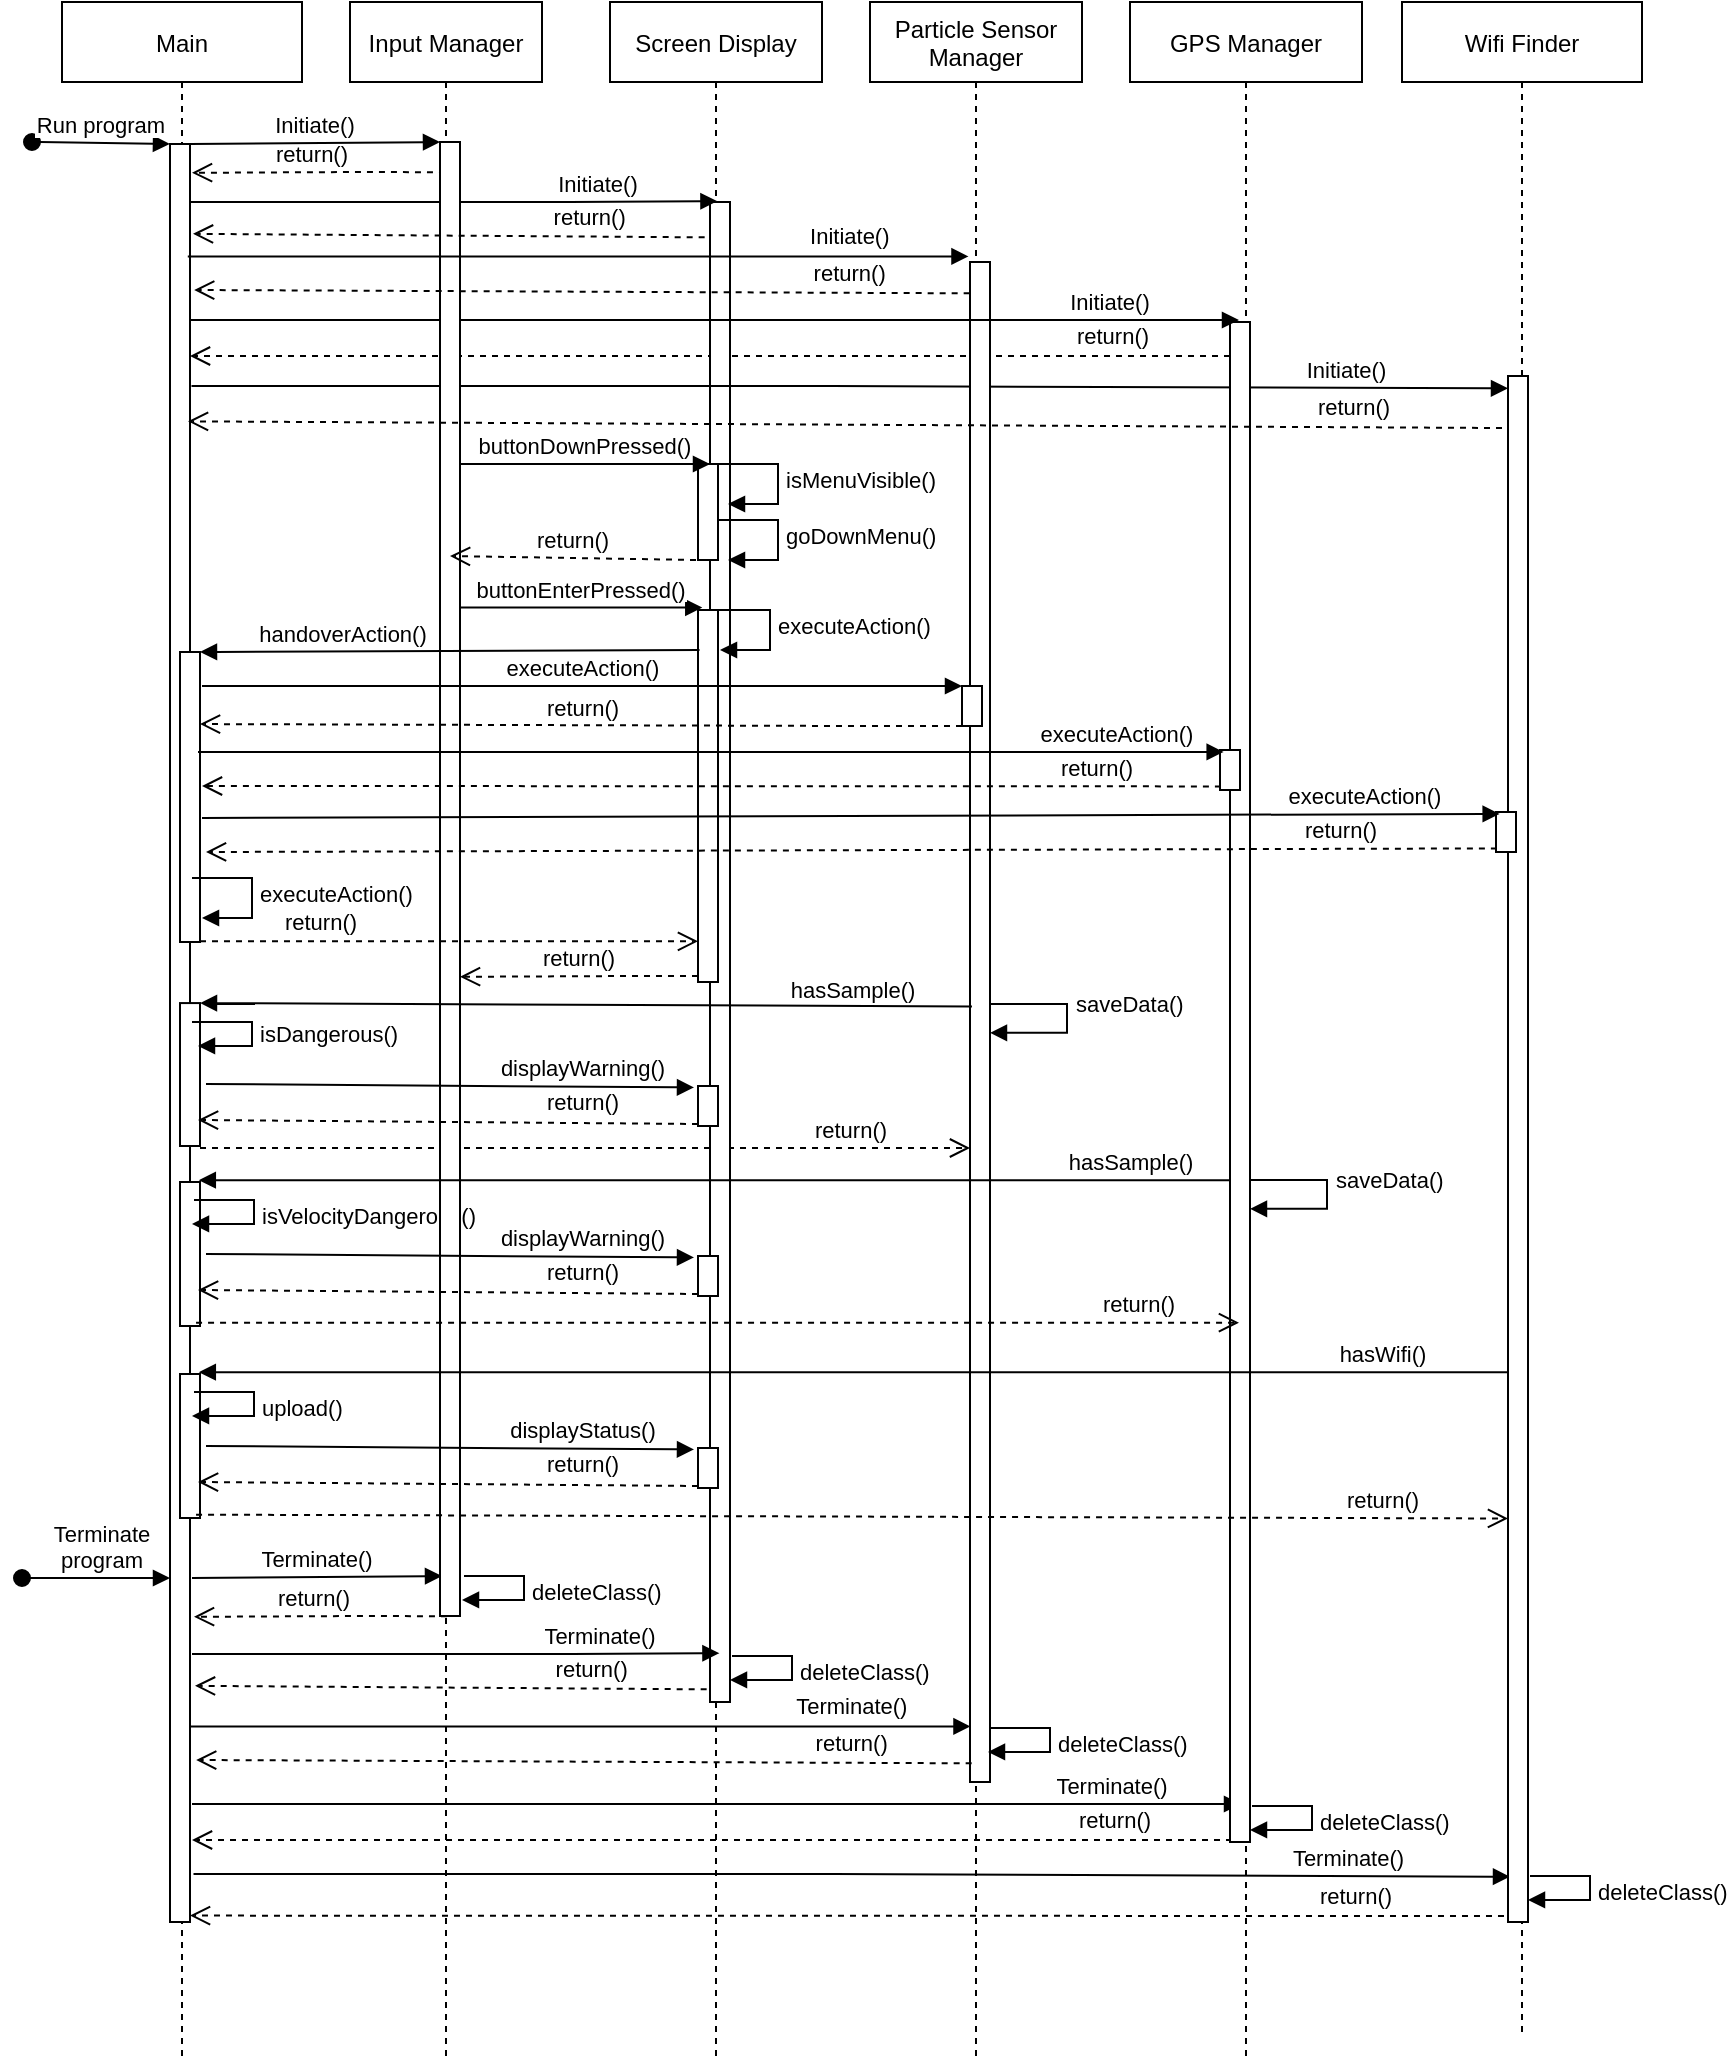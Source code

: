 <mxfile version="16.4.6" type="github">
  <diagram id="kgpKYQtTHZ0yAKxKKP6v" name="Page-1">
    <mxGraphModel dx="997" dy="683" grid="1" gridSize="10" guides="1" tooltips="1" connect="1" arrows="1" fold="1" page="1" pageScale="1" pageWidth="850" pageHeight="1100" math="0" shadow="0">
      <root>
        <mxCell id="0" />
        <mxCell id="1" parent="0" />
        <mxCell id="3nuBFxr9cyL0pnOWT2aG-1" value="Main" style="shape=umlLifeline;perimeter=lifelinePerimeter;container=1;collapsible=0;recursiveResize=0;rounded=0;shadow=0;strokeWidth=1;" parent="1" vertex="1">
          <mxGeometry x="40" y="33" width="120" height="1027" as="geometry" />
        </mxCell>
        <mxCell id="3nuBFxr9cyL0pnOWT2aG-2" value="" style="points=[];perimeter=orthogonalPerimeter;rounded=0;shadow=0;strokeWidth=1;" parent="3nuBFxr9cyL0pnOWT2aG-1" vertex="1">
          <mxGeometry x="54" y="71" width="10" height="889" as="geometry" />
        </mxCell>
        <mxCell id="3nuBFxr9cyL0pnOWT2aG-3" value="Run program" style="verticalAlign=bottom;startArrow=oval;endArrow=block;startSize=8;shadow=0;strokeWidth=1;" parent="3nuBFxr9cyL0pnOWT2aG-1" target="3nuBFxr9cyL0pnOWT2aG-2" edge="1">
          <mxGeometry relative="1" as="geometry">
            <mxPoint x="-15" y="70" as="sourcePoint" />
          </mxGeometry>
        </mxCell>
        <mxCell id="3QzUX1BSIkMpHnEPLkSG-31" value="" style="html=1;points=[];perimeter=orthogonalPerimeter;" vertex="1" parent="3nuBFxr9cyL0pnOWT2aG-1">
          <mxGeometry x="59" y="325" width="10" height="145" as="geometry" />
        </mxCell>
        <mxCell id="3QzUX1BSIkMpHnEPLkSG-34" value="" style="html=1;points=[];perimeter=orthogonalPerimeter;" vertex="1" parent="3nuBFxr9cyL0pnOWT2aG-1">
          <mxGeometry x="59" y="500.54" width="10" height="71.46" as="geometry" />
        </mxCell>
        <mxCell id="3QzUX1BSIkMpHnEPLkSG-39" value="" style="html=1;points=[];perimeter=orthogonalPerimeter;" vertex="1" parent="3nuBFxr9cyL0pnOWT2aG-1">
          <mxGeometry x="59" y="590" width="10" height="72" as="geometry" />
        </mxCell>
        <mxCell id="3QzUX1BSIkMpHnEPLkSG-53" value="isDangerous()" style="edgeStyle=orthogonalEdgeStyle;html=1;align=left;spacingLeft=2;endArrow=block;rounded=0;entryX=0.9;entryY=0.3;entryDx=0;entryDy=0;entryPerimeter=0;" edge="1" parent="3nuBFxr9cyL0pnOWT2aG-1" target="3QzUX1BSIkMpHnEPLkSG-34">
          <mxGeometry x="0.04" relative="1" as="geometry">
            <mxPoint x="65" y="510" as="sourcePoint" />
            <Array as="points">
              <mxPoint x="95" y="510" />
              <mxPoint x="95" y="522" />
            </Array>
            <mxPoint x="70" y="530" as="targetPoint" />
            <mxPoint as="offset" />
          </mxGeometry>
        </mxCell>
        <mxCell id="3QzUX1BSIkMpHnEPLkSG-57" value="isVelocityDangerous()" style="edgeStyle=orthogonalEdgeStyle;html=1;align=left;spacingLeft=2;endArrow=block;rounded=0;entryX=0.9;entryY=0.3;entryDx=0;entryDy=0;entryPerimeter=0;" edge="1" parent="3nuBFxr9cyL0pnOWT2aG-1">
          <mxGeometry x="0.04" relative="1" as="geometry">
            <mxPoint x="66" y="599" as="sourcePoint" />
            <Array as="points">
              <mxPoint x="96" y="599" />
              <mxPoint x="96" y="611" />
            </Array>
            <mxPoint x="65" y="610.978" as="targetPoint" />
            <mxPoint as="offset" />
          </mxGeometry>
        </mxCell>
        <mxCell id="3QzUX1BSIkMpHnEPLkSG-63" value="executeAction()" style="edgeStyle=orthogonalEdgeStyle;html=1;align=left;spacingLeft=2;endArrow=block;rounded=0;entryX=1;entryY=0;" edge="1" parent="3nuBFxr9cyL0pnOWT2aG-1">
          <mxGeometry relative="1" as="geometry">
            <mxPoint x="65" y="438" as="sourcePoint" />
            <Array as="points">
              <mxPoint x="95" y="438" />
            </Array>
            <mxPoint x="70" y="458" as="targetPoint" />
          </mxGeometry>
        </mxCell>
        <mxCell id="3QzUX1BSIkMpHnEPLkSG-92" value="Terminate&#xa;program" style="verticalAlign=bottom;startArrow=oval;endArrow=block;startSize=8;shadow=0;strokeWidth=1;" edge="1" parent="3nuBFxr9cyL0pnOWT2aG-1">
          <mxGeometry x="0.081" relative="1" as="geometry">
            <mxPoint x="-20" y="788" as="sourcePoint" />
            <mxPoint x="54" y="788" as="targetPoint" />
            <mxPoint as="offset" />
          </mxGeometry>
        </mxCell>
        <mxCell id="3nuBFxr9cyL0pnOWT2aG-5" value="Input Manager" style="shape=umlLifeline;perimeter=lifelinePerimeter;container=1;collapsible=0;recursiveResize=0;rounded=0;shadow=0;strokeWidth=1;" parent="1" vertex="1">
          <mxGeometry x="184" y="33" width="96" height="1027" as="geometry" />
        </mxCell>
        <mxCell id="3QzUX1BSIkMpHnEPLkSG-41" value="return()" style="verticalAlign=bottom;endArrow=open;dashed=1;endSize=8;shadow=0;strokeWidth=1;exitX=0.148;exitY=0.023;exitDx=0;exitDy=0;exitPerimeter=0;" edge="1" parent="3nuBFxr9cyL0pnOWT2aG-5">
          <mxGeometry x="0.051" relative="1" as="geometry">
            <mxPoint x="-79" y="85.4" as="targetPoint" />
            <mxPoint x="47.48" y="85.12" as="sourcePoint" />
            <Array as="points">
              <mxPoint x="6" y="85" />
            </Array>
            <mxPoint as="offset" />
          </mxGeometry>
        </mxCell>
        <mxCell id="3QzUX1BSIkMpHnEPLkSG-44" value="return()" style="verticalAlign=bottom;endArrow=open;dashed=1;endSize=8;shadow=0;strokeWidth=1;entryX=1.15;entryY=0.093;entryDx=0;entryDy=0;entryPerimeter=0;" edge="1" parent="3nuBFxr9cyL0pnOWT2aG-5">
          <mxGeometry x="-0.775" y="-1" relative="1" as="geometry">
            <mxPoint x="-80.0" y="177" as="targetPoint" />
            <mxPoint x="440" y="177" as="sourcePoint" />
            <Array as="points" />
            <mxPoint as="offset" />
          </mxGeometry>
        </mxCell>
        <mxCell id="3QzUX1BSIkMpHnEPLkSG-36" value="return()" style="html=1;verticalAlign=bottom;endArrow=open;dashed=1;endSize=8;exitX=1;exitY=0.95;rounded=0;" edge="1" parent="3nuBFxr9cyL0pnOWT2aG-5">
          <mxGeometry x="0.688" relative="1" as="geometry">
            <mxPoint x="310" y="572.997" as="targetPoint" />
            <mxPoint x="-75.0" y="572.997" as="sourcePoint" />
            <mxPoint as="offset" />
          </mxGeometry>
        </mxCell>
        <mxCell id="3QzUX1BSIkMpHnEPLkSG-93" value="deleteClass()" style="edgeStyle=orthogonalEdgeStyle;html=1;align=left;spacingLeft=2;endArrow=block;rounded=0;entryX=0.9;entryY=0.3;entryDx=0;entryDy=0;entryPerimeter=0;" edge="1" parent="3nuBFxr9cyL0pnOWT2aG-5">
          <mxGeometry x="0.04" relative="1" as="geometry">
            <mxPoint x="57" y="787" as="sourcePoint" />
            <Array as="points">
              <mxPoint x="87" y="787" />
              <mxPoint x="87" y="799" />
            </Array>
            <mxPoint x="56" y="798.978" as="targetPoint" />
            <mxPoint as="offset" />
          </mxGeometry>
        </mxCell>
        <mxCell id="3QzUX1BSIkMpHnEPLkSG-81" value="return()" style="verticalAlign=bottom;endArrow=open;dashed=1;endSize=8;shadow=0;strokeWidth=1;exitX=0.148;exitY=0.023;exitDx=0;exitDy=0;exitPerimeter=0;" edge="1" parent="3nuBFxr9cyL0pnOWT2aG-5">
          <mxGeometry x="0.051" relative="1" as="geometry">
            <mxPoint x="-78" y="807.4" as="targetPoint" />
            <mxPoint x="48.48" y="807.12" as="sourcePoint" />
            <Array as="points">
              <mxPoint x="7" y="807" />
            </Array>
            <mxPoint as="offset" />
          </mxGeometry>
        </mxCell>
        <mxCell id="3nuBFxr9cyL0pnOWT2aG-8" value="Initiate()" style="verticalAlign=bottom;endArrow=block;entryX=0;entryY=0;shadow=0;strokeWidth=1;" parent="1" source="3nuBFxr9cyL0pnOWT2aG-2" target="3nuBFxr9cyL0pnOWT2aG-6" edge="1">
          <mxGeometry relative="1" as="geometry">
            <mxPoint x="199" y="113" as="sourcePoint" />
          </mxGeometry>
        </mxCell>
        <mxCell id="3QzUX1BSIkMpHnEPLkSG-1" value="Screen Display" style="shape=umlLifeline;perimeter=lifelinePerimeter;container=1;collapsible=0;recursiveResize=0;rounded=0;shadow=0;strokeWidth=1;" vertex="1" parent="1">
          <mxGeometry x="314" y="33" width="106" height="1027" as="geometry" />
        </mxCell>
        <mxCell id="3QzUX1BSIkMpHnEPLkSG-2" value="" style="points=[];perimeter=orthogonalPerimeter;rounded=0;shadow=0;strokeWidth=1;" vertex="1" parent="3QzUX1BSIkMpHnEPLkSG-1">
          <mxGeometry x="50" y="100" width="10" height="750" as="geometry" />
        </mxCell>
        <mxCell id="3nuBFxr9cyL0pnOWT2aG-4" value="" style="points=[];perimeter=orthogonalPerimeter;rounded=0;shadow=0;strokeWidth=1;" parent="3QzUX1BSIkMpHnEPLkSG-1" vertex="1">
          <mxGeometry x="44" y="231" width="10" height="48" as="geometry" />
        </mxCell>
        <mxCell id="3QzUX1BSIkMpHnEPLkSG-12" value="executeAction()" style="edgeStyle=orthogonalEdgeStyle;html=1;align=left;spacingLeft=2;endArrow=block;rounded=0;entryX=1;entryY=0;" edge="1" parent="3QzUX1BSIkMpHnEPLkSG-1">
          <mxGeometry relative="1" as="geometry">
            <mxPoint x="50" y="304" as="sourcePoint" />
            <Array as="points">
              <mxPoint x="80" y="304" />
            </Array>
            <mxPoint x="55" y="324" as="targetPoint" />
          </mxGeometry>
        </mxCell>
        <mxCell id="3QzUX1BSIkMpHnEPLkSG-16" value="buttonEnterPressed()" style="verticalAlign=bottom;endArrow=block;entryX=0.114;entryY=0.263;shadow=0;strokeWidth=1;entryDx=0;entryDy=0;entryPerimeter=0;" edge="1" parent="3QzUX1BSIkMpHnEPLkSG-1">
          <mxGeometry relative="1" as="geometry">
            <mxPoint x="-75" y="302.79" as="sourcePoint" />
            <mxPoint x="46.14" y="302.79" as="targetPoint" />
          </mxGeometry>
        </mxCell>
        <mxCell id="3QzUX1BSIkMpHnEPLkSG-18" value="" style="points=[];perimeter=orthogonalPerimeter;rounded=0;shadow=0;strokeWidth=1;" vertex="1" parent="3QzUX1BSIkMpHnEPLkSG-1">
          <mxGeometry x="44" y="304" width="10" height="186" as="geometry" />
        </mxCell>
        <mxCell id="3QzUX1BSIkMpHnEPLkSG-20" value="goDownMenu()" style="edgeStyle=orthogonalEdgeStyle;html=1;align=left;spacingLeft=2;endArrow=block;rounded=0;entryX=1;entryY=0;" edge="1" parent="3QzUX1BSIkMpHnEPLkSG-1">
          <mxGeometry relative="1" as="geometry">
            <mxPoint x="54" y="259" as="sourcePoint" />
            <Array as="points">
              <mxPoint x="84" y="259" />
            </Array>
            <mxPoint x="59" y="279" as="targetPoint" />
          </mxGeometry>
        </mxCell>
        <mxCell id="3QzUX1BSIkMpHnEPLkSG-17" value="return()" style="verticalAlign=bottom;endArrow=open;dashed=1;endSize=8;shadow=0;strokeWidth=1;" edge="1" parent="3QzUX1BSIkMpHnEPLkSG-1">
          <mxGeometry relative="1" as="geometry">
            <mxPoint x="-75" y="487.4" as="targetPoint" />
            <mxPoint x="44" y="487" as="sourcePoint" />
            <Array as="points">
              <mxPoint x="10" y="487" />
            </Array>
          </mxGeometry>
        </mxCell>
        <mxCell id="3QzUX1BSIkMpHnEPLkSG-54" value="" style="html=1;points=[];perimeter=orthogonalPerimeter;" vertex="1" parent="3QzUX1BSIkMpHnEPLkSG-1">
          <mxGeometry x="44" y="542" width="10" height="20" as="geometry" />
        </mxCell>
        <mxCell id="3QzUX1BSIkMpHnEPLkSG-62" value="isMenuVisible()" style="edgeStyle=orthogonalEdgeStyle;html=1;align=left;spacingLeft=2;endArrow=block;rounded=0;entryX=1;entryY=0;" edge="1" parent="3QzUX1BSIkMpHnEPLkSG-1">
          <mxGeometry relative="1" as="geometry">
            <mxPoint x="54" y="231" as="sourcePoint" />
            <Array as="points">
              <mxPoint x="84" y="231" />
            </Array>
            <mxPoint x="59" y="251" as="targetPoint" />
          </mxGeometry>
        </mxCell>
        <mxCell id="3QzUX1BSIkMpHnEPLkSG-68" value="Initiate()" style="verticalAlign=bottom;endArrow=block;shadow=0;strokeWidth=1;entryX=0;entryY=0.008;entryDx=0;entryDy=0;entryPerimeter=0;" edge="1" parent="3QzUX1BSIkMpHnEPLkSG-1" target="3QzUX1BSIkMpHnEPLkSG-65">
          <mxGeometry x="0.754" relative="1" as="geometry">
            <mxPoint x="-209.25" y="192" as="sourcePoint" />
            <mxPoint x="453.5" y="192" as="targetPoint" />
            <mxPoint as="offset" />
            <Array as="points">
              <mxPoint x="100.75" y="192" />
            </Array>
          </mxGeometry>
        </mxCell>
        <mxCell id="3QzUX1BSIkMpHnEPLkSG-94" value="deleteClass()" style="edgeStyle=orthogonalEdgeStyle;html=1;align=left;spacingLeft=2;endArrow=block;rounded=0;entryX=0.9;entryY=0.3;entryDx=0;entryDy=0;entryPerimeter=0;" edge="1" parent="3QzUX1BSIkMpHnEPLkSG-1">
          <mxGeometry x="0.04" relative="1" as="geometry">
            <mxPoint x="61" y="827" as="sourcePoint" />
            <Array as="points">
              <mxPoint x="91" y="827" />
              <mxPoint x="91" y="839" />
            </Array>
            <mxPoint x="60" y="838.978" as="targetPoint" />
            <mxPoint as="offset" />
          </mxGeometry>
        </mxCell>
        <mxCell id="3QzUX1BSIkMpHnEPLkSG-3" value="Particle Sensor&#xa;Manager" style="shape=umlLifeline;perimeter=lifelinePerimeter;container=1;collapsible=0;recursiveResize=0;rounded=0;shadow=0;strokeWidth=1;" vertex="1" parent="1">
          <mxGeometry x="444" y="33" width="106" height="1027" as="geometry" />
        </mxCell>
        <mxCell id="3QzUX1BSIkMpHnEPLkSG-4" value="" style="points=[];perimeter=orthogonalPerimeter;rounded=0;shadow=0;strokeWidth=1;" vertex="1" parent="3QzUX1BSIkMpHnEPLkSG-3">
          <mxGeometry x="50" y="130" width="10" height="760" as="geometry" />
        </mxCell>
        <mxCell id="3QzUX1BSIkMpHnEPLkSG-25" value="" style="html=1;points=[];perimeter=orthogonalPerimeter;" vertex="1" parent="3QzUX1BSIkMpHnEPLkSG-3">
          <mxGeometry x="46" y="342" width="10" height="20" as="geometry" />
        </mxCell>
        <mxCell id="3QzUX1BSIkMpHnEPLkSG-61" value="saveData()" style="edgeStyle=orthogonalEdgeStyle;html=1;align=left;spacingLeft=2;endArrow=block;rounded=0;entryX=1.15;entryY=0.683;exitX=1.15;exitY=0.653;exitDx=0;exitDy=0;exitPerimeter=0;entryDx=0;entryDy=0;entryPerimeter=0;" edge="1" parent="3QzUX1BSIkMpHnEPLkSG-3">
          <mxGeometry x="-0.158" relative="1" as="geometry">
            <mxPoint x="60" y="501.02" as="sourcePoint" />
            <Array as="points">
              <mxPoint x="98.5" y="501.58" />
              <mxPoint x="98.5" y="515.58" />
            </Array>
            <mxPoint x="60" y="515.42" as="targetPoint" />
            <mxPoint as="offset" />
          </mxGeometry>
        </mxCell>
        <mxCell id="3QzUX1BSIkMpHnEPLkSG-82" value="return()" style="verticalAlign=bottom;endArrow=open;dashed=1;endSize=8;shadow=0;strokeWidth=1;entryX=1.15;entryY=0.093;entryDx=0;entryDy=0;entryPerimeter=0;" edge="1" parent="3QzUX1BSIkMpHnEPLkSG-3">
          <mxGeometry x="-0.775" y="-1" relative="1" as="geometry">
            <mxPoint x="-339" y="919" as="targetPoint" />
            <mxPoint x="181" y="919" as="sourcePoint" />
            <Array as="points" />
            <mxPoint as="offset" />
          </mxGeometry>
        </mxCell>
        <mxCell id="3QzUX1BSIkMpHnEPLkSG-83" value="Terminate()" style="verticalAlign=bottom;endArrow=block;entryX=0;entryY=0;shadow=0;strokeWidth=1;" edge="1" parent="3QzUX1BSIkMpHnEPLkSG-3">
          <mxGeometry relative="1" as="geometry">
            <mxPoint x="-339" y="788" as="sourcePoint" />
            <mxPoint x="-214" y="787" as="targetPoint" />
          </mxGeometry>
        </mxCell>
        <mxCell id="3QzUX1BSIkMpHnEPLkSG-84" value="Terminate()" style="verticalAlign=bottom;endArrow=block;shadow=0;strokeWidth=1;entryX=0;entryY=0.008;entryDx=0;entryDy=0;entryPerimeter=0;" edge="1" parent="3QzUX1BSIkMpHnEPLkSG-3">
          <mxGeometry x="0.754" relative="1" as="geometry">
            <mxPoint x="-338.25" y="936" as="sourcePoint" />
            <mxPoint x="320" y="937.344" as="targetPoint" />
            <mxPoint as="offset" />
            <Array as="points">
              <mxPoint x="-28.25" y="936" />
            </Array>
          </mxGeometry>
        </mxCell>
        <mxCell id="3QzUX1BSIkMpHnEPLkSG-85" value="Terminate()" style="verticalAlign=bottom;endArrow=block;shadow=0;strokeWidth=1;entryX=0.372;entryY=-0.001;entryDx=0;entryDy=0;entryPerimeter=0;" edge="1" parent="3QzUX1BSIkMpHnEPLkSG-3">
          <mxGeometry x="0.547" relative="1" as="geometry">
            <mxPoint x="-339" y="826" as="sourcePoint" />
            <mxPoint x="-75.28" y="825.58" as="targetPoint" />
            <Array as="points">
              <mxPoint x="-159" y="826" />
            </Array>
            <mxPoint as="offset" />
          </mxGeometry>
        </mxCell>
        <mxCell id="3QzUX1BSIkMpHnEPLkSG-86" value="Terminate()" style="verticalAlign=bottom;endArrow=block;shadow=0;strokeWidth=1;" edge="1" parent="3QzUX1BSIkMpHnEPLkSG-3">
          <mxGeometry x="0.754" relative="1" as="geometry">
            <mxPoint x="-339" y="901" as="sourcePoint" />
            <mxPoint x="185.5" y="901" as="targetPoint" />
            <mxPoint as="offset" />
            <Array as="points">
              <mxPoint x="-29" y="901" />
            </Array>
          </mxGeometry>
        </mxCell>
        <mxCell id="3QzUX1BSIkMpHnEPLkSG-87" value="" style="verticalAlign=bottom;endArrow=none;shadow=0;strokeWidth=1;" edge="1" parent="3QzUX1BSIkMpHnEPLkSG-3">
          <mxGeometry x="0.41" y="1" relative="1" as="geometry">
            <mxPoint x="-209" y="787" as="sourcePoint" />
            <mxPoint x="-209" y="787" as="targetPoint" />
            <mxPoint as="offset" />
          </mxGeometry>
        </mxCell>
        <mxCell id="3QzUX1BSIkMpHnEPLkSG-88" value="Terminate()" style="verticalAlign=bottom;endArrow=block;shadow=0;strokeWidth=1;exitX=0.89;exitY=0.071;exitDx=0;exitDy=0;exitPerimeter=0;entryX=-0.076;entryY=0.003;entryDx=0;entryDy=0;entryPerimeter=0;" edge="1" parent="3QzUX1BSIkMpHnEPLkSG-3">
          <mxGeometry x="0.697" y="1" relative="1" as="geometry">
            <mxPoint x="-340.1" y="862.24" as="sourcePoint" />
            <mxPoint x="50.24" y="862.23" as="targetPoint" />
            <mxPoint as="offset" />
          </mxGeometry>
        </mxCell>
        <mxCell id="3QzUX1BSIkMpHnEPLkSG-89" value="return()" style="verticalAlign=bottom;endArrow=open;dashed=1;endSize=8;shadow=0;strokeWidth=1;exitX=-0.267;exitY=0.054;exitDx=0;exitDy=0;exitPerimeter=0;entryX=1.15;entryY=0.093;entryDx=0;entryDy=0;entryPerimeter=0;" edge="1" parent="3QzUX1BSIkMpHnEPLkSG-3">
          <mxGeometry x="-0.552" y="-1" relative="1" as="geometry">
            <mxPoint x="-337.5" y="841.92" as="targetPoint" />
            <mxPoint x="-81.67" y="843.68" as="sourcePoint" />
            <Array as="points" />
            <mxPoint as="offset" />
          </mxGeometry>
        </mxCell>
        <mxCell id="3QzUX1BSIkMpHnEPLkSG-90" value="return()" style="verticalAlign=bottom;endArrow=open;dashed=1;endSize=8;shadow=0;strokeWidth=1;exitX=-0.017;exitY=0.057;exitDx=0;exitDy=0;exitPerimeter=0;entryX=1.15;entryY=0.093;entryDx=0;entryDy=0;entryPerimeter=0;" edge="1" parent="3QzUX1BSIkMpHnEPLkSG-3">
          <mxGeometry x="-0.691" y="-1" relative="1" as="geometry">
            <mxPoint x="-336.92" y="879" as="targetPoint" />
            <mxPoint x="50.83" y="880.66" as="sourcePoint" />
            <Array as="points" />
            <mxPoint as="offset" />
          </mxGeometry>
        </mxCell>
        <mxCell id="3QzUX1BSIkMpHnEPLkSG-91" value="return()" style="verticalAlign=bottom;endArrow=open;dashed=1;endSize=8;shadow=0;strokeWidth=1;entryX=0.9;entryY=0.156;entryDx=0;entryDy=0;entryPerimeter=0;" edge="1" parent="3QzUX1BSIkMpHnEPLkSG-3">
          <mxGeometry x="-0.775" y="-1" relative="1" as="geometry">
            <mxPoint x="-340" y="956.804" as="targetPoint" />
            <mxPoint x="317" y="957" as="sourcePoint" />
            <Array as="points" />
            <mxPoint as="offset" />
          </mxGeometry>
        </mxCell>
        <mxCell id="3QzUX1BSIkMpHnEPLkSG-96" value="deleteClass()" style="edgeStyle=orthogonalEdgeStyle;html=1;align=left;spacingLeft=2;endArrow=block;rounded=0;entryX=0.9;entryY=0.3;entryDx=0;entryDy=0;entryPerimeter=0;" edge="1" parent="3QzUX1BSIkMpHnEPLkSG-3">
          <mxGeometry x="0.04" relative="1" as="geometry">
            <mxPoint x="60" y="863" as="sourcePoint" />
            <Array as="points">
              <mxPoint x="90" y="863" />
              <mxPoint x="90" y="875" />
            </Array>
            <mxPoint x="59" y="874.978" as="targetPoint" />
            <mxPoint as="offset" />
          </mxGeometry>
        </mxCell>
        <mxCell id="3QzUX1BSIkMpHnEPLkSG-5" value="GPS Manager" style="shape=umlLifeline;perimeter=lifelinePerimeter;container=1;collapsible=0;recursiveResize=0;rounded=0;shadow=0;strokeWidth=1;" vertex="1" parent="1">
          <mxGeometry x="574" y="33" width="116" height="1027" as="geometry" />
        </mxCell>
        <mxCell id="3QzUX1BSIkMpHnEPLkSG-6" value="" style="points=[];perimeter=orthogonalPerimeter;rounded=0;shadow=0;strokeWidth=1;" vertex="1" parent="3QzUX1BSIkMpHnEPLkSG-5">
          <mxGeometry x="50" y="160" width="10" height="760" as="geometry" />
        </mxCell>
        <mxCell id="3QzUX1BSIkMpHnEPLkSG-30" value="" style="html=1;points=[];perimeter=orthogonalPerimeter;" vertex="1" parent="3QzUX1BSIkMpHnEPLkSG-5">
          <mxGeometry x="45" y="374" width="10" height="20" as="geometry" />
        </mxCell>
        <mxCell id="3QzUX1BSIkMpHnEPLkSG-49" value="saveData()" style="edgeStyle=orthogonalEdgeStyle;html=1;align=left;spacingLeft=2;endArrow=block;rounded=0;entryX=1.15;entryY=0.683;exitX=1.15;exitY=0.653;exitDx=0;exitDy=0;exitPerimeter=0;entryDx=0;entryDy=0;entryPerimeter=0;" edge="1" parent="3QzUX1BSIkMpHnEPLkSG-5">
          <mxGeometry x="-0.158" relative="1" as="geometry">
            <mxPoint x="60" y="589.02" as="sourcePoint" />
            <Array as="points">
              <mxPoint x="98.5" y="589.58" />
              <mxPoint x="98.5" y="603.58" />
            </Array>
            <mxPoint x="60" y="603.42" as="targetPoint" />
            <mxPoint as="offset" />
          </mxGeometry>
        </mxCell>
        <mxCell id="3QzUX1BSIkMpHnEPLkSG-97" value="deleteClass()" style="edgeStyle=orthogonalEdgeStyle;html=1;align=left;spacingLeft=2;endArrow=block;rounded=0;entryX=0.9;entryY=0.3;entryDx=0;entryDy=0;entryPerimeter=0;" edge="1" parent="3QzUX1BSIkMpHnEPLkSG-5">
          <mxGeometry x="0.04" relative="1" as="geometry">
            <mxPoint x="61" y="902" as="sourcePoint" />
            <Array as="points">
              <mxPoint x="91" y="902" />
              <mxPoint x="91" y="914" />
            </Array>
            <mxPoint x="60" y="913.978" as="targetPoint" />
            <mxPoint as="offset" />
          </mxGeometry>
        </mxCell>
        <mxCell id="3QzUX1BSIkMpHnEPLkSG-7" value="Initiate()" style="verticalAlign=bottom;endArrow=block;shadow=0;strokeWidth=1;entryX=0.372;entryY=-0.001;entryDx=0;entryDy=0;entryPerimeter=0;" edge="1" parent="1">
          <mxGeometry x="0.547" relative="1" as="geometry">
            <mxPoint x="104.0" y="133" as="sourcePoint" />
            <mxPoint x="367.72" y="132.58" as="targetPoint" />
            <Array as="points">
              <mxPoint x="284" y="133" />
            </Array>
            <mxPoint as="offset" />
          </mxGeometry>
        </mxCell>
        <mxCell id="3QzUX1BSIkMpHnEPLkSG-9" value="Initiate()" style="verticalAlign=bottom;endArrow=block;shadow=0;strokeWidth=1;" edge="1" parent="1">
          <mxGeometry x="0.754" relative="1" as="geometry">
            <mxPoint x="104.0" y="192" as="sourcePoint" />
            <mxPoint x="628.5" y="192" as="targetPoint" />
            <mxPoint as="offset" />
            <Array as="points">
              <mxPoint x="414" y="192" />
            </Array>
          </mxGeometry>
        </mxCell>
        <mxCell id="3nuBFxr9cyL0pnOWT2aG-6" value="" style="points=[];perimeter=orthogonalPerimeter;rounded=0;shadow=0;strokeWidth=1;" parent="1" vertex="1">
          <mxGeometry x="229" y="103" width="10" height="737" as="geometry" />
        </mxCell>
        <mxCell id="3QzUX1BSIkMpHnEPLkSG-10" value="" style="verticalAlign=bottom;endArrow=none;shadow=0;strokeWidth=1;" edge="1" parent="1" target="3nuBFxr9cyL0pnOWT2aG-6">
          <mxGeometry x="0.41" y="1" relative="1" as="geometry">
            <mxPoint x="234" y="103" as="sourcePoint" />
            <mxPoint x="493.5" y="124.2" as="targetPoint" />
            <mxPoint as="offset" />
          </mxGeometry>
        </mxCell>
        <mxCell id="3nuBFxr9cyL0pnOWT2aG-9" value="buttonDownPressed()" style="verticalAlign=bottom;endArrow=block;shadow=0;strokeWidth=1;" parent="1" edge="1">
          <mxGeometry relative="1" as="geometry">
            <mxPoint x="239" y="264" as="sourcePoint" />
            <mxPoint x="364" y="264" as="targetPoint" />
            <Array as="points">
              <mxPoint x="324" y="264" />
            </Array>
          </mxGeometry>
        </mxCell>
        <mxCell id="3nuBFxr9cyL0pnOWT2aG-10" value="return()" style="verticalAlign=bottom;endArrow=open;dashed=1;endSize=8;exitX=-0.1;exitY=1;shadow=0;strokeWidth=1;exitDx=0;exitDy=0;exitPerimeter=0;" parent="1" source="3nuBFxr9cyL0pnOWT2aG-4" edge="1">
          <mxGeometry relative="1" as="geometry">
            <mxPoint x="234" y="310" as="targetPoint" />
          </mxGeometry>
        </mxCell>
        <mxCell id="3QzUX1BSIkMpHnEPLkSG-27" value="return()" style="html=1;verticalAlign=bottom;endArrow=open;dashed=1;endSize=8;rounded=0;entryX=1;entryY=0.533;entryDx=0;entryDy=0;entryPerimeter=0;" edge="1" source="3QzUX1BSIkMpHnEPLkSG-25" parent="1">
          <mxGeometry relative="1" as="geometry">
            <mxPoint x="109" y="394.031" as="targetPoint" />
            <Array as="points">
              <mxPoint x="436" y="395" />
            </Array>
          </mxGeometry>
        </mxCell>
        <mxCell id="3QzUX1BSIkMpHnEPLkSG-26" value="executeAction()" style="html=1;verticalAlign=bottom;endArrow=block;entryX=0;entryY=0;rounded=0;" edge="1" parent="1">
          <mxGeometry relative="1" as="geometry">
            <mxPoint x="110" y="375" as="sourcePoint" />
            <mxPoint x="490" y="375" as="targetPoint" />
            <mxPoint as="offset" />
          </mxGeometry>
        </mxCell>
        <mxCell id="3QzUX1BSIkMpHnEPLkSG-28" value="return()" style="html=1;verticalAlign=bottom;endArrow=open;dashed=1;endSize=8;rounded=0;exitX=0.045;exitY=0.91;exitDx=0;exitDy=0;exitPerimeter=0;" edge="1" parent="1" source="3QzUX1BSIkMpHnEPLkSG-30">
          <mxGeometry x="-0.756" relative="1" as="geometry">
            <mxPoint x="110" y="425" as="targetPoint" />
            <mxPoint x="471.59" y="427.9" as="sourcePoint" />
            <Array as="points" />
            <mxPoint as="offset" />
          </mxGeometry>
        </mxCell>
        <mxCell id="3QzUX1BSIkMpHnEPLkSG-29" value="executeAction()" style="html=1;verticalAlign=bottom;endArrow=block;entryX=0.183;entryY=0.048;rounded=0;exitX=0.9;exitY=0.523;exitDx=0;exitDy=0;exitPerimeter=0;entryDx=0;entryDy=0;entryPerimeter=0;" edge="1" parent="1" target="3QzUX1BSIkMpHnEPLkSG-30">
          <mxGeometry x="0.791" relative="1" as="geometry">
            <mxPoint x="108" y="407.961" as="sourcePoint" />
            <mxPoint x="471.59" y="407.9" as="targetPoint" />
            <mxPoint as="offset" />
          </mxGeometry>
        </mxCell>
        <mxCell id="3QzUX1BSIkMpHnEPLkSG-32" value="handoverAction()" style="html=1;verticalAlign=bottom;endArrow=block;entryX=1;entryY=0;rounded=0;exitX=0.076;exitY=0.648;exitDx=0;exitDy=0;exitPerimeter=0;" edge="1" target="3QzUX1BSIkMpHnEPLkSG-31" parent="1">
          <mxGeometry x="0.432" relative="1" as="geometry">
            <mxPoint x="358.76" y="356.96" as="sourcePoint" />
            <mxPoint as="offset" />
          </mxGeometry>
        </mxCell>
        <mxCell id="3QzUX1BSIkMpHnEPLkSG-33" value="return()" style="html=1;verticalAlign=bottom;endArrow=open;dashed=1;endSize=8;exitX=1;exitY=0.95;rounded=0;" edge="1" parent="1">
          <mxGeometry x="-0.518" y="1" relative="1" as="geometry">
            <mxPoint x="358" y="502.65" as="targetPoint" />
            <mxPoint x="109" y="502.65" as="sourcePoint" />
            <mxPoint as="offset" />
          </mxGeometry>
        </mxCell>
        <mxCell id="3QzUX1BSIkMpHnEPLkSG-35" value="hasSample()" style="html=1;verticalAlign=bottom;endArrow=block;entryX=1;entryY=0;rounded=0;exitX=0.481;exitY=0.489;exitDx=0;exitDy=0;exitPerimeter=0;" edge="1" target="3QzUX1BSIkMpHnEPLkSG-34" parent="1" source="3QzUX1BSIkMpHnEPLkSG-3">
          <mxGeometry x="-0.692" y="1" relative="1" as="geometry">
            <mxPoint x="493.24" y="536.45" as="sourcePoint" />
            <mxPoint as="offset" />
          </mxGeometry>
        </mxCell>
        <mxCell id="3QzUX1BSIkMpHnEPLkSG-37" value="hasSample()" style="html=1;verticalAlign=bottom;endArrow=block;entryX=0.941;entryY=0.114;rounded=0;entryDx=0;entryDy=0;entryPerimeter=0;" edge="1" parent="1">
          <mxGeometry x="-0.806" relative="1" as="geometry">
            <mxPoint x="624" y="622.104" as="sourcePoint" />
            <mxPoint x="108.41" y="622.104" as="targetPoint" />
            <mxPoint as="offset" />
          </mxGeometry>
        </mxCell>
        <mxCell id="3QzUX1BSIkMpHnEPLkSG-38" value="return()" style="html=1;verticalAlign=bottom;endArrow=open;dashed=1;endSize=8;exitX=0.803;exitY=0.973;rounded=0;exitDx=0;exitDy=0;exitPerimeter=0;" edge="1" parent="1">
          <mxGeometry x="0.807" relative="1" as="geometry">
            <mxPoint x="628.5" y="693.326" as="targetPoint" />
            <mxPoint x="107.03" y="693.326" as="sourcePoint" />
            <mxPoint as="offset" />
          </mxGeometry>
        </mxCell>
        <mxCell id="3QzUX1BSIkMpHnEPLkSG-40" value="Initiate()" style="verticalAlign=bottom;endArrow=block;shadow=0;strokeWidth=1;exitX=0.89;exitY=0.071;exitDx=0;exitDy=0;exitPerimeter=0;entryX=-0.076;entryY=0.003;entryDx=0;entryDy=0;entryPerimeter=0;" edge="1" parent="1">
          <mxGeometry x="0.697" y="1" relative="1" as="geometry">
            <mxPoint x="102.9" y="160.24" as="sourcePoint" />
            <mxPoint x="493.24" y="160.23" as="targetPoint" />
            <mxPoint as="offset" />
          </mxGeometry>
        </mxCell>
        <mxCell id="3QzUX1BSIkMpHnEPLkSG-42" value="return()" style="verticalAlign=bottom;endArrow=open;dashed=1;endSize=8;shadow=0;strokeWidth=1;exitX=-0.267;exitY=0.054;exitDx=0;exitDy=0;exitPerimeter=0;entryX=1.15;entryY=0.093;entryDx=0;entryDy=0;entryPerimeter=0;" edge="1" parent="1">
          <mxGeometry x="-0.552" y="-1" relative="1" as="geometry">
            <mxPoint x="105.5" y="148.92" as="targetPoint" />
            <mxPoint x="361.33" y="150.68" as="sourcePoint" />
            <Array as="points" />
            <mxPoint as="offset" />
          </mxGeometry>
        </mxCell>
        <mxCell id="3QzUX1BSIkMpHnEPLkSG-43" value="return()" style="verticalAlign=bottom;endArrow=open;dashed=1;endSize=8;shadow=0;strokeWidth=1;exitX=-0.017;exitY=0.057;exitDx=0;exitDy=0;exitPerimeter=0;entryX=1.15;entryY=0.093;entryDx=0;entryDy=0;entryPerimeter=0;" edge="1" parent="1">
          <mxGeometry x="-0.691" y="-1" relative="1" as="geometry">
            <mxPoint x="106.08" y="177.0" as="targetPoint" />
            <mxPoint x="493.83" y="178.66" as="sourcePoint" />
            <Array as="points" />
            <mxPoint as="offset" />
          </mxGeometry>
        </mxCell>
        <mxCell id="3QzUX1BSIkMpHnEPLkSG-55" value="displayWarning()" style="html=1;verticalAlign=bottom;endArrow=block;entryX=-0.2;entryY=0.037;rounded=0;exitX=1.3;exitY=0.566;exitDx=0;exitDy=0;exitPerimeter=0;entryDx=0;entryDy=0;entryPerimeter=0;" edge="1" target="3QzUX1BSIkMpHnEPLkSG-54" parent="1" source="3QzUX1BSIkMpHnEPLkSG-34">
          <mxGeometry x="0.541" relative="1" as="geometry">
            <mxPoint x="288" y="532" as="sourcePoint" />
            <mxPoint as="offset" />
          </mxGeometry>
        </mxCell>
        <mxCell id="3QzUX1BSIkMpHnEPLkSG-56" value="return()" style="html=1;verticalAlign=bottom;endArrow=open;dashed=1;endSize=8;exitX=0;exitY=0.95;rounded=0;entryX=0.9;entryY=0.818;entryDx=0;entryDy=0;entryPerimeter=0;" edge="1" source="3QzUX1BSIkMpHnEPLkSG-54" parent="1" target="3QzUX1BSIkMpHnEPLkSG-34">
          <mxGeometry x="-0.536" y="-2" relative="1" as="geometry">
            <mxPoint x="288" y="608" as="targetPoint" />
            <mxPoint as="offset" />
          </mxGeometry>
        </mxCell>
        <mxCell id="3QzUX1BSIkMpHnEPLkSG-58" value="" style="html=1;points=[];perimeter=orthogonalPerimeter;" vertex="1" parent="1">
          <mxGeometry x="358" y="660" width="10" height="20" as="geometry" />
        </mxCell>
        <mxCell id="3QzUX1BSIkMpHnEPLkSG-59" value="displayWarning()" style="html=1;verticalAlign=bottom;endArrow=block;entryX=-0.2;entryY=0.037;rounded=0;exitX=1.3;exitY=0.566;exitDx=0;exitDy=0;exitPerimeter=0;entryDx=0;entryDy=0;entryPerimeter=0;" edge="1" parent="1" target="3QzUX1BSIkMpHnEPLkSG-58">
          <mxGeometry x="0.541" relative="1" as="geometry">
            <mxPoint x="112" y="658.986" as="sourcePoint" />
            <mxPoint as="offset" />
          </mxGeometry>
        </mxCell>
        <mxCell id="3QzUX1BSIkMpHnEPLkSG-60" value="return()" style="html=1;verticalAlign=bottom;endArrow=open;dashed=1;endSize=8;exitX=0;exitY=0.95;rounded=0;entryX=0.9;entryY=0.818;entryDx=0;entryDy=0;entryPerimeter=0;" edge="1" parent="1" source="3QzUX1BSIkMpHnEPLkSG-58">
          <mxGeometry x="-0.536" y="-2" relative="1" as="geometry">
            <mxPoint x="108" y="676.994" as="targetPoint" />
            <mxPoint as="offset" />
          </mxGeometry>
        </mxCell>
        <mxCell id="3QzUX1BSIkMpHnEPLkSG-64" value="Wifi Finder" style="shape=umlLifeline;perimeter=lifelinePerimeter;container=1;collapsible=0;recursiveResize=0;rounded=0;shadow=0;strokeWidth=1;" vertex="1" parent="1">
          <mxGeometry x="710" y="33" width="120" height="1017" as="geometry" />
        </mxCell>
        <mxCell id="3QzUX1BSIkMpHnEPLkSG-65" value="" style="points=[];perimeter=orthogonalPerimeter;rounded=0;shadow=0;strokeWidth=1;" vertex="1" parent="3QzUX1BSIkMpHnEPLkSG-64">
          <mxGeometry x="53" y="187" width="10" height="773" as="geometry" />
        </mxCell>
        <mxCell id="3QzUX1BSIkMpHnEPLkSG-70" value="" style="html=1;points=[];perimeter=orthogonalPerimeter;" vertex="1" parent="3QzUX1BSIkMpHnEPLkSG-64">
          <mxGeometry x="47" y="405" width="10" height="20" as="geometry" />
        </mxCell>
        <mxCell id="3QzUX1BSIkMpHnEPLkSG-99" value="deleteClass()" style="edgeStyle=orthogonalEdgeStyle;html=1;align=left;spacingLeft=2;endArrow=block;rounded=0;entryX=0.9;entryY=0.3;entryDx=0;entryDy=0;entryPerimeter=0;" edge="1" parent="3QzUX1BSIkMpHnEPLkSG-64">
          <mxGeometry x="0.04" relative="1" as="geometry">
            <mxPoint x="64" y="937" as="sourcePoint" />
            <Array as="points">
              <mxPoint x="94" y="937" />
              <mxPoint x="94" y="949" />
            </Array>
            <mxPoint x="63" y="948.978" as="targetPoint" />
            <mxPoint as="offset" />
          </mxGeometry>
        </mxCell>
        <mxCell id="3QzUX1BSIkMpHnEPLkSG-69" value="return()" style="verticalAlign=bottom;endArrow=open;dashed=1;endSize=8;shadow=0;strokeWidth=1;entryX=0.9;entryY=0.156;entryDx=0;entryDy=0;entryPerimeter=0;" edge="1" parent="1" target="3nuBFxr9cyL0pnOWT2aG-2">
          <mxGeometry x="-0.775" y="-1" relative="1" as="geometry">
            <mxPoint x="100" y="240" as="targetPoint" />
            <mxPoint x="760" y="246" as="sourcePoint" />
            <Array as="points" />
            <mxPoint as="offset" />
          </mxGeometry>
        </mxCell>
        <mxCell id="3QzUX1BSIkMpHnEPLkSG-71" value="return()" style="html=1;verticalAlign=bottom;endArrow=open;dashed=1;endSize=8;rounded=0;exitX=0.045;exitY=0.91;exitDx=0;exitDy=0;exitPerimeter=0;" edge="1" parent="1" source="3QzUX1BSIkMpHnEPLkSG-70">
          <mxGeometry x="-0.756" relative="1" as="geometry">
            <mxPoint x="112" y="458" as="targetPoint" />
            <mxPoint x="473.59" y="460.9" as="sourcePoint" />
            <Array as="points" />
            <mxPoint as="offset" />
          </mxGeometry>
        </mxCell>
        <mxCell id="3QzUX1BSIkMpHnEPLkSG-72" value="executeAction()" style="html=1;verticalAlign=bottom;endArrow=block;entryX=0.183;entryY=0.048;rounded=0;exitX=0.9;exitY=0.523;exitDx=0;exitDy=0;exitPerimeter=0;entryDx=0;entryDy=0;entryPerimeter=0;" edge="1" parent="1" target="3QzUX1BSIkMpHnEPLkSG-70">
          <mxGeometry x="0.791" relative="1" as="geometry">
            <mxPoint x="110" y="440.961" as="sourcePoint" />
            <mxPoint x="473.59" y="440.9" as="targetPoint" />
            <mxPoint as="offset" />
          </mxGeometry>
        </mxCell>
        <mxCell id="3QzUX1BSIkMpHnEPLkSG-73" value="" style="html=1;points=[];perimeter=orthogonalPerimeter;" vertex="1" parent="1">
          <mxGeometry x="99" y="719" width="10" height="72" as="geometry" />
        </mxCell>
        <mxCell id="3QzUX1BSIkMpHnEPLkSG-74" value="upload()" style="edgeStyle=orthogonalEdgeStyle;html=1;align=left;spacingLeft=2;endArrow=block;rounded=0;entryX=0.9;entryY=0.3;entryDx=0;entryDy=0;entryPerimeter=0;" edge="1" parent="1">
          <mxGeometry x="0.04" relative="1" as="geometry">
            <mxPoint x="106" y="728" as="sourcePoint" />
            <Array as="points">
              <mxPoint x="136" y="728" />
              <mxPoint x="136" y="740" />
            </Array>
            <mxPoint x="105" y="739.978" as="targetPoint" />
            <mxPoint as="offset" />
          </mxGeometry>
        </mxCell>
        <mxCell id="3QzUX1BSIkMpHnEPLkSG-76" value="hasWifi()" style="html=1;verticalAlign=bottom;endArrow=block;entryX=0.941;entryY=0.114;rounded=0;entryDx=0;entryDy=0;entryPerimeter=0;" edge="1" parent="1" source="3QzUX1BSIkMpHnEPLkSG-65">
          <mxGeometry x="-0.806" relative="1" as="geometry">
            <mxPoint x="624" y="718.104" as="sourcePoint" />
            <mxPoint x="108.41" y="718.104" as="targetPoint" />
            <mxPoint as="offset" />
          </mxGeometry>
        </mxCell>
        <mxCell id="3QzUX1BSIkMpHnEPLkSG-77" value="return()" style="html=1;verticalAlign=bottom;endArrow=open;dashed=1;endSize=8;exitX=0.803;exitY=0.973;rounded=0;exitDx=0;exitDy=0;exitPerimeter=0;entryX=0;entryY=0.739;entryDx=0;entryDy=0;entryPerimeter=0;" edge="1" parent="1" target="3QzUX1BSIkMpHnEPLkSG-65">
          <mxGeometry x="0.807" relative="1" as="geometry">
            <mxPoint x="628.5" y="789.326" as="targetPoint" />
            <mxPoint x="107.03" y="789.326" as="sourcePoint" />
            <mxPoint as="offset" />
          </mxGeometry>
        </mxCell>
        <mxCell id="3QzUX1BSIkMpHnEPLkSG-78" value="" style="html=1;points=[];perimeter=orthogonalPerimeter;" vertex="1" parent="1">
          <mxGeometry x="358" y="756" width="10" height="20" as="geometry" />
        </mxCell>
        <mxCell id="3QzUX1BSIkMpHnEPLkSG-79" value="displayStatus()" style="html=1;verticalAlign=bottom;endArrow=block;entryX=-0.2;entryY=0.037;rounded=0;exitX=1.3;exitY=0.566;exitDx=0;exitDy=0;exitPerimeter=0;entryDx=0;entryDy=0;entryPerimeter=0;" edge="1" parent="1" target="3QzUX1BSIkMpHnEPLkSG-78">
          <mxGeometry x="0.541" relative="1" as="geometry">
            <mxPoint x="112" y="754.986" as="sourcePoint" />
            <mxPoint as="offset" />
          </mxGeometry>
        </mxCell>
        <mxCell id="3QzUX1BSIkMpHnEPLkSG-80" value="return()" style="html=1;verticalAlign=bottom;endArrow=open;dashed=1;endSize=8;exitX=0;exitY=0.95;rounded=0;entryX=0.9;entryY=0.818;entryDx=0;entryDy=0;entryPerimeter=0;" edge="1" parent="1" source="3QzUX1BSIkMpHnEPLkSG-78">
          <mxGeometry x="-0.536" y="-2" relative="1" as="geometry">
            <mxPoint x="108" y="772.994" as="targetPoint" />
            <mxPoint as="offset" />
          </mxGeometry>
        </mxCell>
      </root>
    </mxGraphModel>
  </diagram>
</mxfile>

